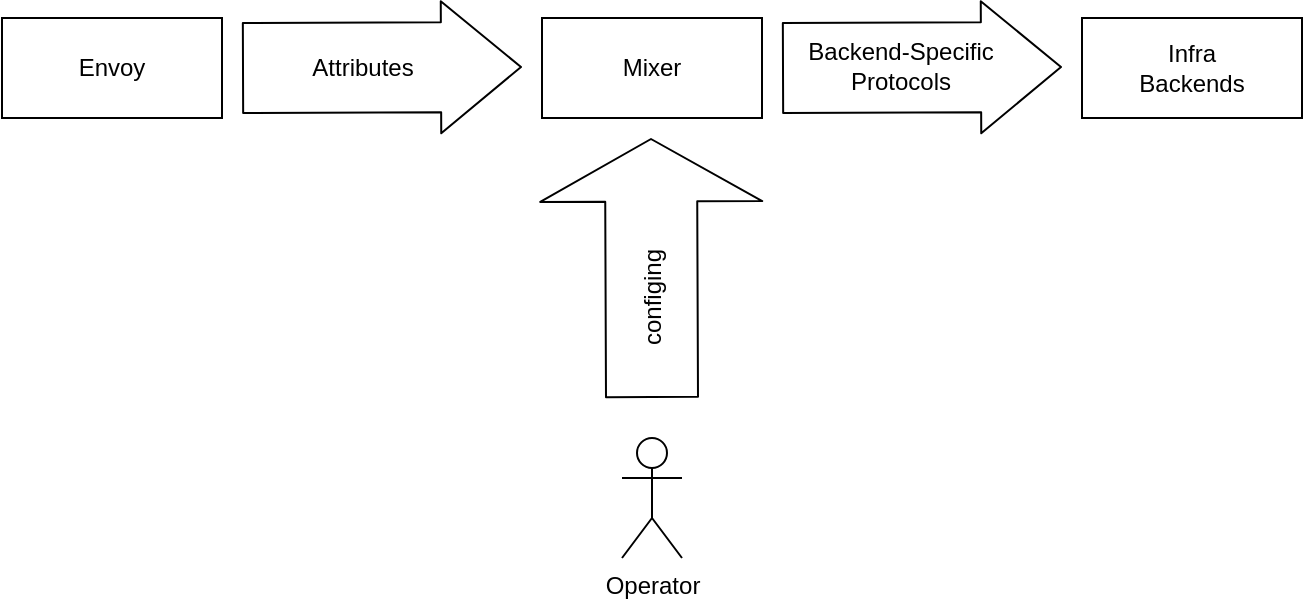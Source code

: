 <mxfile version="12.6.5" type="device"><diagram id="0Xq9OI4eRBezH_dezyxA" name="Page-1"><mxGraphModel dx="1024" dy="592" grid="1" gridSize="10" guides="1" tooltips="1" connect="1" arrows="1" fold="1" page="1" pageScale="1" pageWidth="2339" pageHeight="3300" math="0" shadow="0"><root><mxCell id="0"/><mxCell id="1" parent="0"/><mxCell id="jjgBLEd42Hd9rqujSqy3-1" value="Envoy" style="rounded=0;whiteSpace=wrap;html=1;" vertex="1" parent="1"><mxGeometry x="80" y="160" width="110" height="50" as="geometry"/></mxCell><mxCell id="jjgBLEd42Hd9rqujSqy3-2" value="Mixer" style="rounded=0;whiteSpace=wrap;html=1;" vertex="1" parent="1"><mxGeometry x="350" y="160" width="110" height="50" as="geometry"/></mxCell><mxCell id="jjgBLEd42Hd9rqujSqy3-3" value="Infra&lt;br&gt;Backends" style="rounded=0;whiteSpace=wrap;html=1;" vertex="1" parent="1"><mxGeometry x="620" y="160" width="110" height="50" as="geometry"/></mxCell><mxCell id="jjgBLEd42Hd9rqujSqy3-4" value="" style="shape=flexArrow;endArrow=classic;html=1;width=45;endSize=13;" edge="1" parent="1"><mxGeometry width="50" height="50" relative="1" as="geometry"><mxPoint x="200" y="185" as="sourcePoint"/><mxPoint x="340" y="184.5" as="targetPoint"/></mxGeometry></mxCell><mxCell id="jjgBLEd42Hd9rqujSqy3-6" value="Attributes" style="text;html=1;align=center;verticalAlign=middle;resizable=0;points=[];labelBackgroundColor=#ffffff;" vertex="1" connectable="0" parent="jjgBLEd42Hd9rqujSqy3-4"><mxGeometry x="-0.269" y="-1" relative="1" as="geometry"><mxPoint x="9" y="-0.82" as="offset"/></mxGeometry></mxCell><mxCell id="jjgBLEd42Hd9rqujSqy3-5" value="" style="shape=flexArrow;endArrow=classic;html=1;width=45;endSize=13;" edge="1" parent="1"><mxGeometry width="50" height="50" relative="1" as="geometry"><mxPoint x="470" y="185" as="sourcePoint"/><mxPoint x="610" y="184.5" as="targetPoint"/></mxGeometry></mxCell><mxCell id="jjgBLEd42Hd9rqujSqy3-7" value="Backend-Specific&lt;br&gt;Protocols" style="text;html=1;align=center;verticalAlign=middle;resizable=0;points=[];labelBackgroundColor=#ffffff;" vertex="1" connectable="0" parent="1"><mxGeometry x="520.003" y="184.998" as="geometry"><mxPoint x="9" y="-0.82" as="offset"/></mxGeometry></mxCell><mxCell id="jjgBLEd42Hd9rqujSqy3-8" value="" style="shape=flexArrow;endArrow=classic;html=1;endWidth=64;endSize=10.09;width=46;" edge="1" parent="1"><mxGeometry width="50" height="50" relative="1" as="geometry"><mxPoint x="405" y="350" as="sourcePoint"/><mxPoint x="404.5" y="220" as="targetPoint"/></mxGeometry></mxCell><mxCell id="jjgBLEd42Hd9rqujSqy3-12" value="configing" style="text;html=1;align=center;verticalAlign=middle;resizable=0;points=[];labelBackgroundColor=#ffffff;horizontal=0;" vertex="1" connectable="0" parent="jjgBLEd42Hd9rqujSqy3-8"><mxGeometry x="-0.227" y="6" relative="1" as="geometry"><mxPoint x="6.19" y="-0.02" as="offset"/></mxGeometry></mxCell><mxCell id="jjgBLEd42Hd9rqujSqy3-13" value="Operator" style="shape=umlActor;verticalLabelPosition=bottom;labelBackgroundColor=#ffffff;verticalAlign=top;html=1;outlineConnect=0;" vertex="1" parent="1"><mxGeometry x="390" y="370" width="30" height="60" as="geometry"/></mxCell></root></mxGraphModel></diagram></mxfile>